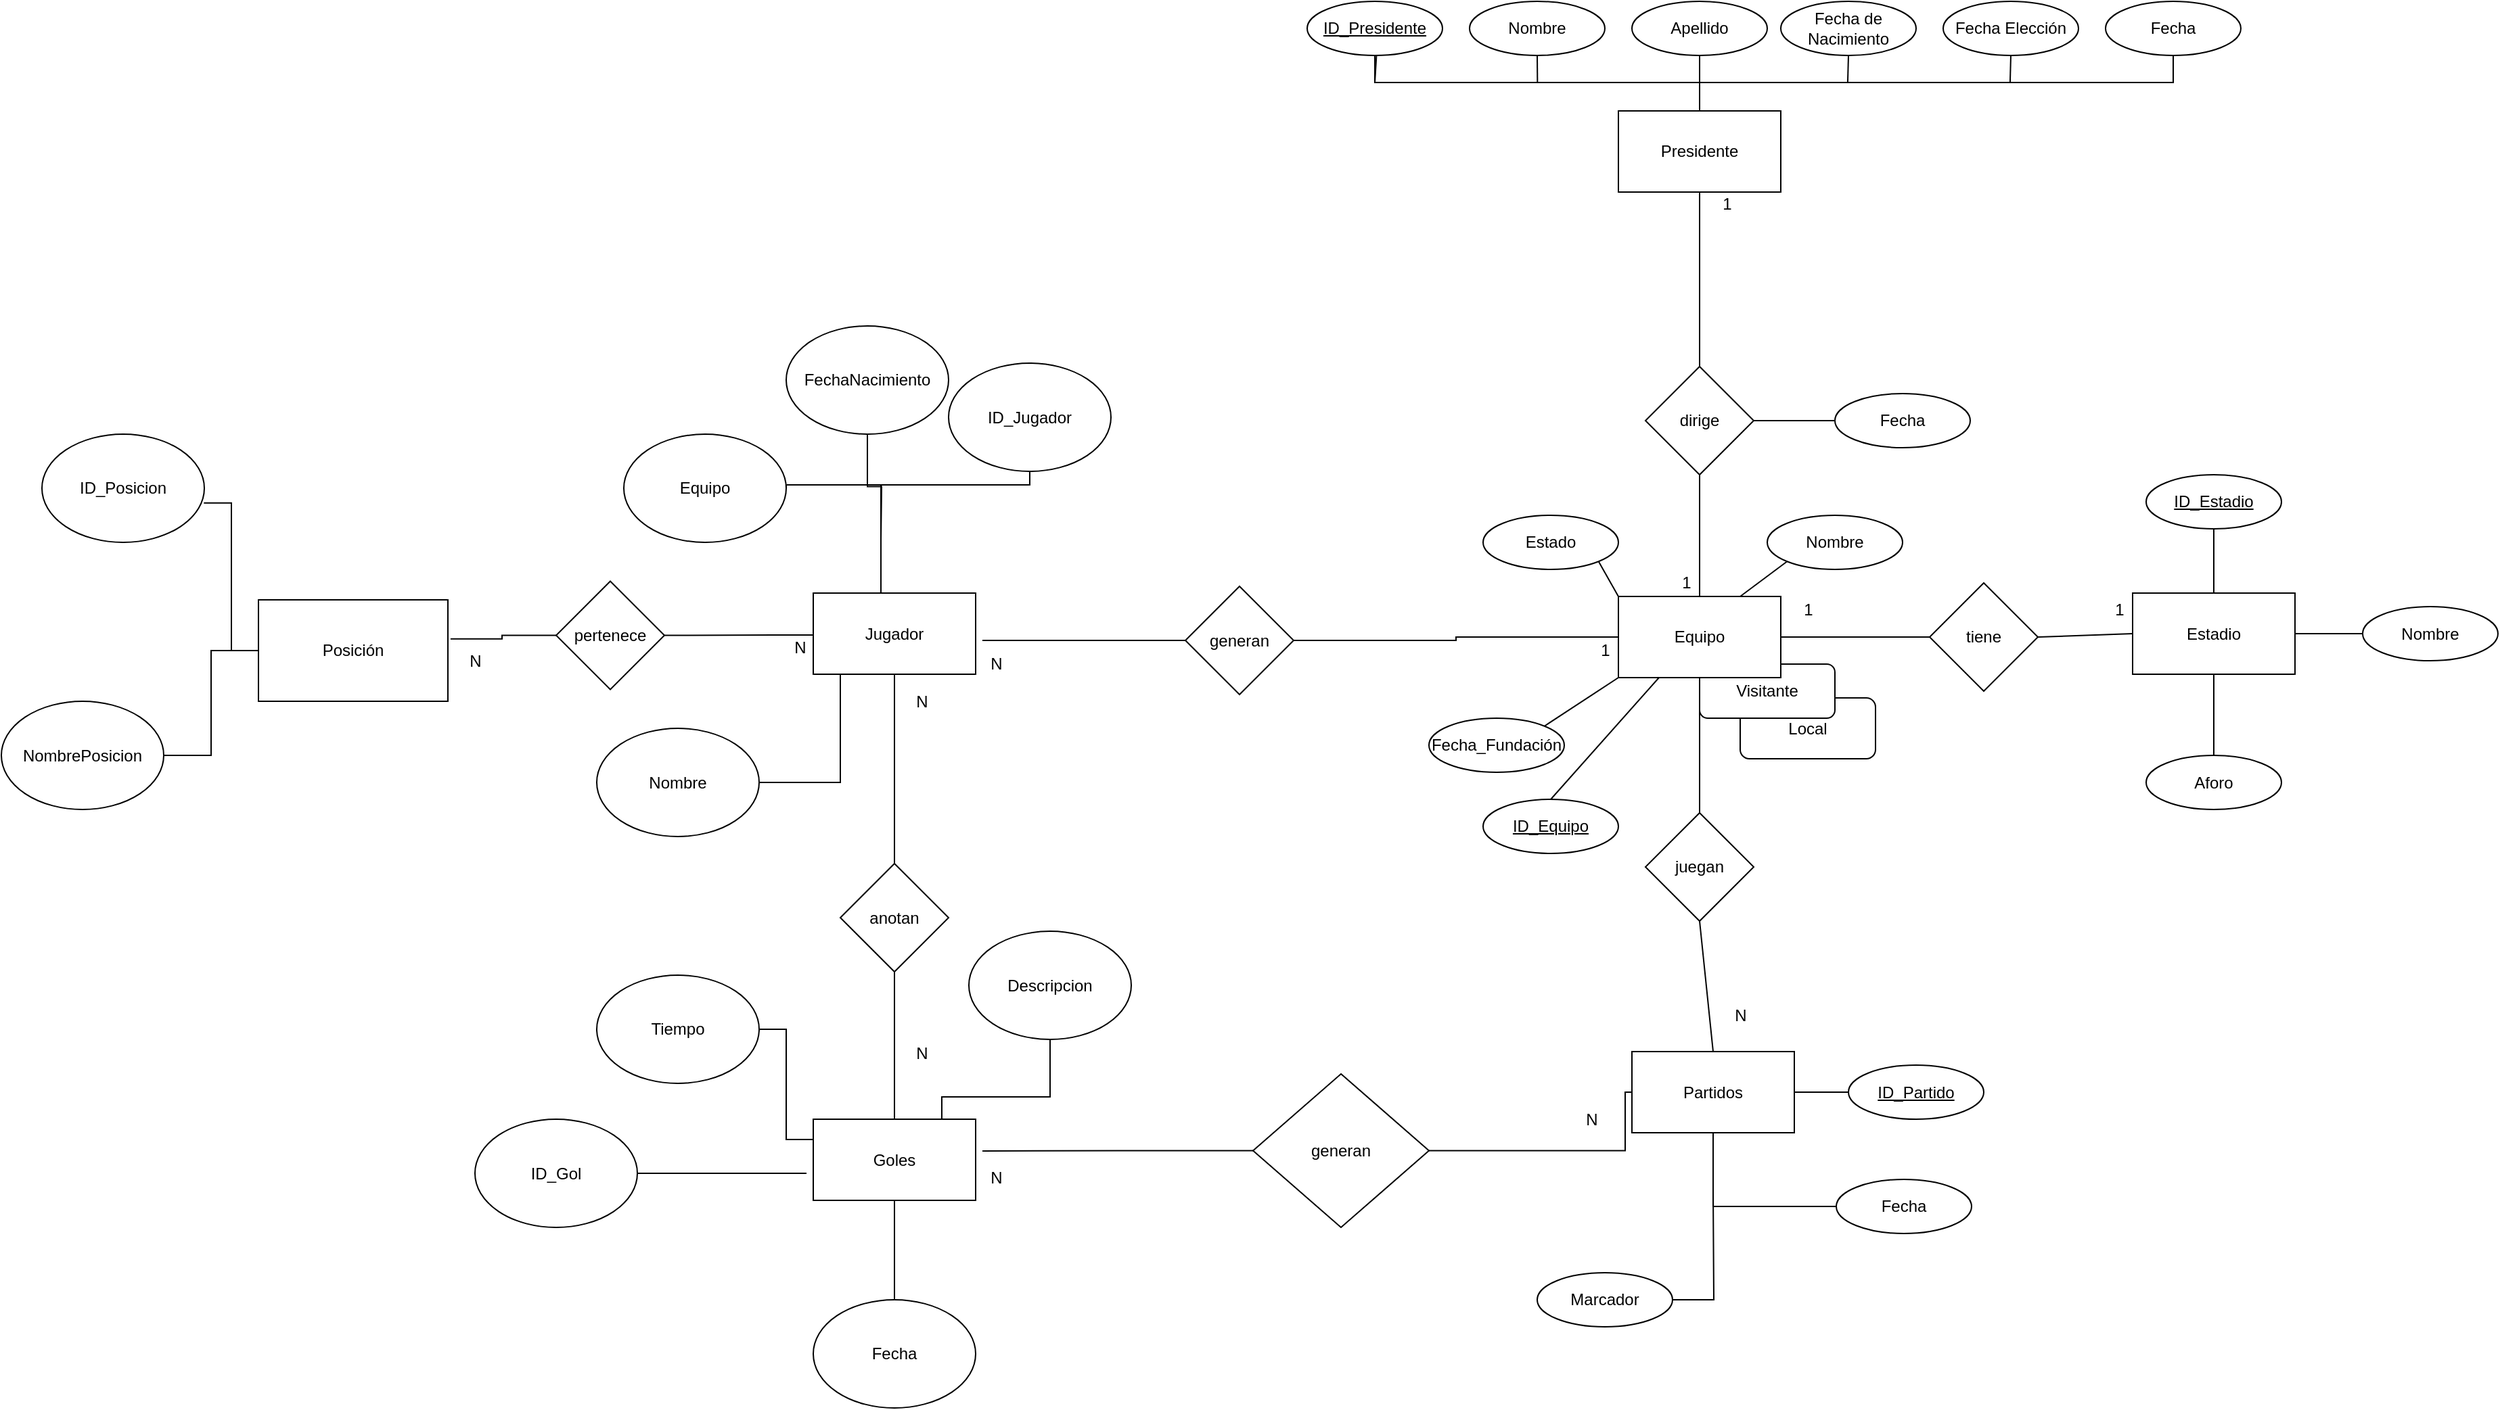 <mxfile version="14.4.2" type="google"><diagram id="R2lEEEUBdFMjLlhIrx00" name="Page-1"><mxGraphModel dx="4405" dy="1905" grid="1" gridSize="10" guides="1" tooltips="1" connect="1" arrows="1" fold="1" page="1" pageScale="1" pageWidth="850" pageHeight="1100" math="0" shadow="0" extFonts="Permanent Marker^https://fonts.googleapis.com/css?family=Permanent+Marker"><root><mxCell id="0"/><mxCell id="1" parent="0"/><mxCell id="-_QPTmtH51ijHGRGGX5_-3" style="rounded=0;orthogonalLoop=1;jettySize=auto;html=1;exitX=0.5;exitY=1;exitDx=0;exitDy=0;entryX=0.5;entryY=0;entryDx=0;entryDy=0;endArrow=none;endFill=0;" parent="1" source="-_QPTmtH51ijHGRGGX5_-2" target="-_QPTmtH51ijHGRGGX5_-1" edge="1"><mxGeometry relative="1" as="geometry"/></mxCell><mxCell id="-_QPTmtH51ijHGRGGX5_-5" style="edgeStyle=none;rounded=0;orthogonalLoop=1;jettySize=auto;html=1;exitX=0.5;exitY=0;exitDx=0;exitDy=0;entryX=0.5;entryY=1;entryDx=0;entryDy=0;endArrow=none;endFill=0;" parent="1" source="-_QPTmtH51ijHGRGGX5_-2" target="-_QPTmtH51ijHGRGGX5_-4" edge="1"><mxGeometry relative="1" as="geometry"/></mxCell><mxCell id="-_QPTmtH51ijHGRGGX5_-19" style="edgeStyle=none;rounded=0;orthogonalLoop=1;jettySize=auto;html=1;exitX=1;exitY=0.5;exitDx=0;exitDy=0;entryX=0;entryY=0.5;entryDx=0;entryDy=0;endArrow=none;endFill=0;" parent="1" source="-_QPTmtH51ijHGRGGX5_-2" target="-_QPTmtH51ijHGRGGX5_-18" edge="1"><mxGeometry relative="1" as="geometry"/></mxCell><mxCell id="-_QPTmtH51ijHGRGGX5_-2" value="dirige" style="rhombus;whiteSpace=wrap;html=1;" parent="1" vertex="1"><mxGeometry x="380" y="290" width="80" height="80" as="geometry"/></mxCell><mxCell id="-_QPTmtH51ijHGRGGX5_-9" style="edgeStyle=none;rounded=0;orthogonalLoop=1;jettySize=auto;html=1;exitX=0.5;exitY=0;exitDx=0;exitDy=0;entryX=0.5;entryY=1;entryDx=0;entryDy=0;endArrow=none;endFill=0;" parent="1" source="-_QPTmtH51ijHGRGGX5_-4" target="hKwOqKho05gHETFwIPS4-1" edge="1"><mxGeometry relative="1" as="geometry"/></mxCell><mxCell id="-_QPTmtH51ijHGRGGX5_-4" value="Presidente" style="rounded=0;whiteSpace=wrap;html=1;" parent="1" vertex="1"><mxGeometry x="360" y="101" width="120" height="60" as="geometry"/></mxCell><mxCell id="-_QPTmtH51ijHGRGGX5_-7" value="Local" style="rounded=1;whiteSpace=wrap;html=1;" parent="1" vertex="1"><mxGeometry x="450" y="535" width="100" height="45" as="geometry"/></mxCell><mxCell id="hKwOqKho05gHETFwIPS4-1" value="Apellido" style="ellipse;whiteSpace=wrap;html=1;align=center;" parent="1" vertex="1"><mxGeometry x="370" y="20" width="100" height="40" as="geometry"/></mxCell><mxCell id="-_QPTmtH51ijHGRGGX5_-12" style="edgeStyle=none;rounded=0;orthogonalLoop=1;jettySize=auto;html=1;exitX=0.5;exitY=1;exitDx=0;exitDy=0;endArrow=none;endFill=0;" parent="1" source="hKwOqKho05gHETFwIPS4-2" edge="1"><mxGeometry relative="1" as="geometry"><mxPoint x="300.176" y="80.0" as="targetPoint"/></mxGeometry></mxCell><mxCell id="hKwOqKho05gHETFwIPS4-2" value="Nombre" style="ellipse;whiteSpace=wrap;html=1;align=center;" parent="1" vertex="1"><mxGeometry x="250" y="20" width="100" height="40" as="geometry"/></mxCell><mxCell id="-_QPTmtH51ijHGRGGX5_-16" style="edgeStyle=none;rounded=0;orthogonalLoop=1;jettySize=auto;html=1;exitX=0.5;exitY=1;exitDx=0;exitDy=0;endArrow=none;endFill=0;" parent="1" source="hKwOqKho05gHETFwIPS4-3" edge="1"><mxGeometry relative="1" as="geometry"><mxPoint x="529.471" y="80.0" as="targetPoint"/></mxGeometry></mxCell><mxCell id="hKwOqKho05gHETFwIPS4-3" value="Fecha de Nacimiento" style="ellipse;whiteSpace=wrap;html=1;align=center;" parent="1" vertex="1"><mxGeometry x="480" y="20" width="100" height="40" as="geometry"/></mxCell><mxCell id="-_QPTmtH51ijHGRGGX5_-6" value="Visitante" style="rounded=1;whiteSpace=wrap;html=1;" parent="1" vertex="1"><mxGeometry x="420" y="510" width="100" height="40" as="geometry"/></mxCell><mxCell id="-_QPTmtH51ijHGRGGX5_-10" style="edgeStyle=none;rounded=0;orthogonalLoop=1;jettySize=auto;html=1;exitX=0.5;exitY=1;exitDx=0;exitDy=0;endArrow=none;endFill=0;" parent="1" edge="1"><mxGeometry relative="1" as="geometry"><mxPoint x="180" y="80" as="targetPoint"/><mxPoint x="180.0" y="60.0" as="sourcePoint"/></mxGeometry></mxCell><mxCell id="-_QPTmtH51ijHGRGGX5_-11" style="edgeStyle=none;rounded=0;orthogonalLoop=1;jettySize=auto;html=1;endArrow=none;endFill=0;" parent="1" edge="1"><mxGeometry relative="1" as="geometry"><mxPoint x="420" y="80.0" as="targetPoint"/><mxPoint x="181.212" y="59.994" as="sourcePoint"/><Array as="points"><mxPoint x="180" y="80"/></Array></mxGeometry></mxCell><mxCell id="-_QPTmtH51ijHGRGGX5_-26" style="edgeStyle=none;rounded=0;orthogonalLoop=1;jettySize=auto;html=1;exitX=0.5;exitY=1;exitDx=0;exitDy=0;entryX=0.5;entryY=0;entryDx=0;entryDy=0;endArrow=none;endFill=0;" parent="1" source="-_QPTmtH51ijHGRGGX5_-1" target="hKwOqKho05gHETFwIPS4-23" edge="1"><mxGeometry relative="1" as="geometry"/></mxCell><mxCell id="-_QPTmtH51ijHGRGGX5_-28" style="edgeStyle=none;rounded=0;orthogonalLoop=1;jettySize=auto;html=1;exitX=1;exitY=0.5;exitDx=0;exitDy=0;entryX=0;entryY=0.5;entryDx=0;entryDy=0;endArrow=none;endFill=0;" parent="1" source="-_QPTmtH51ijHGRGGX5_-1" target="hKwOqKho05gHETFwIPS4-12" edge="1"><mxGeometry relative="1" as="geometry"/></mxCell><mxCell id="-_QPTmtH51ijHGRGGX5_-1" value="Equipo" style="rounded=0;whiteSpace=wrap;html=1;" parent="1" vertex="1"><mxGeometry x="360" y="460" width="120" height="60" as="geometry"/></mxCell><mxCell id="-_QPTmtH51ijHGRGGX5_-17" style="edgeStyle=none;rounded=0;orthogonalLoop=1;jettySize=auto;html=1;exitX=0.5;exitY=1;exitDx=0;exitDy=0;endArrow=none;endFill=0;" parent="1" source="hKwOqKho05gHETFwIPS4-5" edge="1"><mxGeometry relative="1" as="geometry"><mxPoint x="649.471" y="80.0" as="targetPoint"/></mxGeometry></mxCell><mxCell id="hKwOqKho05gHETFwIPS4-5" value="Fecha Elección" style="ellipse;whiteSpace=wrap;html=1;align=center;" parent="1" vertex="1"><mxGeometry x="600" y="20" width="100" height="40" as="geometry"/></mxCell><mxCell id="-_QPTmtH51ijHGRGGX5_-14" style="edgeStyle=none;rounded=0;orthogonalLoop=1;jettySize=auto;html=1;exitX=0.5;exitY=1;exitDx=0;exitDy=0;endArrow=none;endFill=0;" parent="1" source="hKwOqKho05gHETFwIPS4-8" edge="1"><mxGeometry relative="1" as="geometry"><mxPoint x="420" y="80.0" as="targetPoint"/><Array as="points"><mxPoint x="770" y="80"/></Array></mxGeometry></mxCell><mxCell id="hKwOqKho05gHETFwIPS4-8" value="Fecha" style="ellipse;whiteSpace=wrap;html=1;align=center;" parent="1" vertex="1"><mxGeometry x="720" y="20" width="100" height="40" as="geometry"/></mxCell><mxCell id="-_QPTmtH51ijHGRGGX5_-29" style="edgeStyle=none;rounded=0;orthogonalLoop=1;jettySize=auto;html=1;exitX=1;exitY=0.5;exitDx=0;exitDy=0;entryX=0;entryY=0.5;entryDx=0;entryDy=0;endArrow=none;endFill=0;" parent="1" source="hKwOqKho05gHETFwIPS4-12" target="hKwOqKho05gHETFwIPS4-13" edge="1"><mxGeometry relative="1" as="geometry"/></mxCell><mxCell id="hKwOqKho05gHETFwIPS4-12" value="tiene" style="rhombus;whiteSpace=wrap;html=1;" parent="1" vertex="1"><mxGeometry x="590" y="450" width="80" height="80" as="geometry"/></mxCell><mxCell id="-_QPTmtH51ijHGRGGX5_-32" style="edgeStyle=none;rounded=0;orthogonalLoop=1;jettySize=auto;html=1;exitX=1;exitY=0.5;exitDx=0;exitDy=0;entryX=0;entryY=0.5;entryDx=0;entryDy=0;endArrow=none;endFill=0;" parent="1" source="hKwOqKho05gHETFwIPS4-13" target="hKwOqKho05gHETFwIPS4-15" edge="1"><mxGeometry relative="1" as="geometry"/></mxCell><mxCell id="hKwOqKho05gHETFwIPS4-13" value="Estadio" style="rounded=0;whiteSpace=wrap;html=1;" parent="1" vertex="1"><mxGeometry x="740" y="457.5" width="120" height="60" as="geometry"/></mxCell><mxCell id="hKwOqKho05gHETFwIPS4-15" value="Nombre" style="ellipse;whiteSpace=wrap;html=1;align=center;" parent="1" vertex="1"><mxGeometry x="910" y="467.5" width="100" height="40" as="geometry"/></mxCell><mxCell id="-_QPTmtH51ijHGRGGX5_-31" style="edgeStyle=none;rounded=0;orthogonalLoop=1;jettySize=auto;html=1;exitX=0.5;exitY=0;exitDx=0;exitDy=0;entryX=0.5;entryY=1;entryDx=0;entryDy=0;endArrow=none;endFill=0;" parent="1" source="hKwOqKho05gHETFwIPS4-16" target="hKwOqKho05gHETFwIPS4-13" edge="1"><mxGeometry relative="1" as="geometry"/></mxCell><mxCell id="hKwOqKho05gHETFwIPS4-16" value="Aforo" style="ellipse;whiteSpace=wrap;html=1;align=center;" parent="1" vertex="1"><mxGeometry x="750" y="577.5" width="100" height="40" as="geometry"/></mxCell><mxCell id="-_QPTmtH51ijHGRGGX5_-13" value="ID_Presidente" style="ellipse;whiteSpace=wrap;html=1;align=center;fontStyle=4;" parent="1" vertex="1"><mxGeometry x="130" y="20" width="100" height="40" as="geometry"/></mxCell><mxCell id="-_QPTmtH51ijHGRGGX5_-18" value="Fecha" style="ellipse;whiteSpace=wrap;html=1;align=center;" parent="1" vertex="1"><mxGeometry x="520" y="310" width="100" height="40" as="geometry"/></mxCell><mxCell id="-_QPTmtH51ijHGRGGX5_-25" style="edgeStyle=none;rounded=0;orthogonalLoop=1;jettySize=auto;html=1;exitX=0;exitY=1;exitDx=0;exitDy=0;entryX=0.75;entryY=0;entryDx=0;entryDy=0;endArrow=none;endFill=0;" parent="1" source="hKwOqKho05gHETFwIPS4-19" target="-_QPTmtH51ijHGRGGX5_-1" edge="1"><mxGeometry relative="1" as="geometry"/></mxCell><mxCell id="hKwOqKho05gHETFwIPS4-19" value="Nombre" style="ellipse;whiteSpace=wrap;html=1;align=center;" parent="1" vertex="1"><mxGeometry x="470" y="400" width="100" height="40" as="geometry"/></mxCell><mxCell id="xHuwHmT3ZePTgsnVxP4Y-5" style="edgeStyle=orthogonalEdgeStyle;rounded=0;orthogonalLoop=1;jettySize=auto;html=1;entryX=0.997;entryY=0.636;entryDx=0;entryDy=0;entryPerimeter=0;endArrow=none;endFill=0;" parent="1" source="xHuwHmT3ZePTgsnVxP4Y-2" target="xHuwHmT3ZePTgsnVxP4Y-3" edge="1"><mxGeometry relative="1" as="geometry"/></mxCell><mxCell id="xHuwHmT3ZePTgsnVxP4Y-6" style="edgeStyle=orthogonalEdgeStyle;rounded=0;orthogonalLoop=1;jettySize=auto;html=1;entryX=1;entryY=0.5;entryDx=0;entryDy=0;endArrow=none;endFill=0;" parent="1" source="xHuwHmT3ZePTgsnVxP4Y-2" target="xHuwHmT3ZePTgsnVxP4Y-4" edge="1"><mxGeometry relative="1" as="geometry"/></mxCell><mxCell id="xHuwHmT3ZePTgsnVxP4Y-2" value="Posición" style="rounded=0;whiteSpace=wrap;html=1;" parent="1" vertex="1"><mxGeometry x="-645" y="462.5" width="140" height="75" as="geometry"/></mxCell><mxCell id="-_QPTmtH51ijHGRGGX5_-23" style="edgeStyle=none;rounded=0;orthogonalLoop=1;jettySize=auto;html=1;exitX=1;exitY=0;exitDx=0;exitDy=0;entryX=0;entryY=1;entryDx=0;entryDy=0;endArrow=none;endFill=0;" parent="1" source="hKwOqKho05gHETFwIPS4-20" target="-_QPTmtH51ijHGRGGX5_-1" edge="1"><mxGeometry relative="1" as="geometry"/></mxCell><mxCell id="hKwOqKho05gHETFwIPS4-20" value="Fecha_Fundación" style="ellipse;whiteSpace=wrap;html=1;align=center;" parent="1" vertex="1"><mxGeometry x="220" y="550" width="100" height="40" as="geometry"/></mxCell><mxCell id="-_QPTmtH51ijHGRGGX5_-30" style="edgeStyle=none;rounded=0;orthogonalLoop=1;jettySize=auto;html=1;exitX=0.5;exitY=1;exitDx=0;exitDy=0;entryX=0.5;entryY=0;entryDx=0;entryDy=0;endArrow=none;endFill=0;" parent="1" source="-_QPTmtH51ijHGRGGX5_-20" target="hKwOqKho05gHETFwIPS4-13" edge="1"><mxGeometry relative="1" as="geometry"/></mxCell><mxCell id="-_QPTmtH51ijHGRGGX5_-20" value="ID_Estadio" style="ellipse;whiteSpace=wrap;html=1;align=center;fontStyle=4;" parent="1" vertex="1"><mxGeometry x="750" y="370" width="100" height="40" as="geometry"/></mxCell><mxCell id="xHuwHmT3ZePTgsnVxP4Y-3" value="ID_Posicion" style="ellipse;whiteSpace=wrap;html=1;" parent="1" vertex="1"><mxGeometry x="-805" y="340" width="120" height="80" as="geometry"/></mxCell><mxCell id="xHuwHmT3ZePTgsnVxP4Y-4" value="NombrePosicion" style="ellipse;whiteSpace=wrap;html=1;" parent="1" vertex="1"><mxGeometry x="-835" y="537.5" width="120" height="80" as="geometry"/></mxCell><mxCell id="-_QPTmtH51ijHGRGGX5_-24" style="edgeStyle=none;rounded=0;orthogonalLoop=1;jettySize=auto;html=1;exitX=1;exitY=1;exitDx=0;exitDy=0;entryX=0;entryY=0;entryDx=0;entryDy=0;endArrow=none;endFill=0;" parent="1" source="hKwOqKho05gHETFwIPS4-22" target="-_QPTmtH51ijHGRGGX5_-1" edge="1"><mxGeometry relative="1" as="geometry"/></mxCell><mxCell id="hKwOqKho05gHETFwIPS4-22" value="Estado" style="ellipse;whiteSpace=wrap;html=1;align=center;" parent="1" vertex="1"><mxGeometry x="260" y="400" width="100" height="40" as="geometry"/></mxCell><mxCell id="xHuwHmT3ZePTgsnVxP4Y-8" style="edgeStyle=orthogonalEdgeStyle;rounded=0;orthogonalLoop=1;jettySize=auto;html=1;entryX=1.014;entryY=0.385;entryDx=0;entryDy=0;entryPerimeter=0;endArrow=none;endFill=0;" parent="1" source="xHuwHmT3ZePTgsnVxP4Y-7" target="xHuwHmT3ZePTgsnVxP4Y-2" edge="1"><mxGeometry relative="1" as="geometry"/></mxCell><mxCell id="xHuwHmT3ZePTgsnVxP4Y-7" value="pertenece" style="rhombus;whiteSpace=wrap;html=1;" parent="1" vertex="1"><mxGeometry x="-425" y="448.75" width="80" height="80" as="geometry"/></mxCell><mxCell id="xHuwHmT3ZePTgsnVxP4Y-15" style="edgeStyle=orthogonalEdgeStyle;rounded=0;orthogonalLoop=1;jettySize=auto;html=1;entryX=1;entryY=0.5;entryDx=0;entryDy=0;endArrow=none;endFill=0;" parent="1" source="xHuwHmT3ZePTgsnVxP4Y-9" target="xHuwHmT3ZePTgsnVxP4Y-7" edge="1"><mxGeometry relative="1" as="geometry"><Array as="points"><mxPoint x="-265" y="488.5"/><mxPoint x="-265" y="488.5"/></Array></mxGeometry></mxCell><mxCell id="xHuwHmT3ZePTgsnVxP4Y-16" style="edgeStyle=orthogonalEdgeStyle;rounded=0;orthogonalLoop=1;jettySize=auto;html=1;endArrow=none;endFill=0;entryX=1;entryY=0.5;entryDx=0;entryDy=0;" parent="1" source="xHuwHmT3ZePTgsnVxP4Y-9" target="xHuwHmT3ZePTgsnVxP4Y-13" edge="1"><mxGeometry relative="1" as="geometry"><mxPoint x="-235" y="377.5" as="targetPoint"/><Array as="points"><mxPoint x="-185" y="377.5"/><mxPoint x="-255" y="377.5"/></Array></mxGeometry></mxCell><mxCell id="xHuwHmT3ZePTgsnVxP4Y-20" style="edgeStyle=orthogonalEdgeStyle;rounded=0;orthogonalLoop=1;jettySize=auto;html=1;endArrow=none;endFill=0;" parent="1" source="xHuwHmT3ZePTgsnVxP4Y-9" edge="1"><mxGeometry relative="1" as="geometry"><mxPoint x="-175" y="657.5" as="targetPoint"/></mxGeometry></mxCell><mxCell id="xHuwHmT3ZePTgsnVxP4Y-9" value="Jugador" style="rounded=0;whiteSpace=wrap;html=1;" parent="1" vertex="1"><mxGeometry x="-235" y="457.5" width="120" height="60" as="geometry"/></mxCell><mxCell id="xHuwHmT3ZePTgsnVxP4Y-17" style="edgeStyle=orthogonalEdgeStyle;rounded=0;orthogonalLoop=1;jettySize=auto;html=1;endArrow=none;endFill=0;" parent="1" source="xHuwHmT3ZePTgsnVxP4Y-10" edge="1"><mxGeometry relative="1" as="geometry"><mxPoint x="-185" y="417.5" as="targetPoint"/></mxGeometry></mxCell><mxCell id="xHuwHmT3ZePTgsnVxP4Y-10" value="FechaNacimiento" style="ellipse;whiteSpace=wrap;html=1;" parent="1" vertex="1"><mxGeometry x="-255" y="260" width="120" height="80" as="geometry"/></mxCell><mxCell id="xHuwHmT3ZePTgsnVxP4Y-19" style="edgeStyle=orthogonalEdgeStyle;rounded=0;orthogonalLoop=1;jettySize=auto;html=1;entryX=0.5;entryY=1;entryDx=0;entryDy=0;endArrow=none;endFill=0;" parent="1" source="xHuwHmT3ZePTgsnVxP4Y-11" target="xHuwHmT3ZePTgsnVxP4Y-9" edge="1"><mxGeometry relative="1" as="geometry"><Array as="points"><mxPoint x="-215" y="597.5"/><mxPoint x="-215" y="517.5"/></Array></mxGeometry></mxCell><mxCell id="xHuwHmT3ZePTgsnVxP4Y-11" value="Nombre" style="ellipse;whiteSpace=wrap;html=1;" parent="1" vertex="1"><mxGeometry x="-395" y="557.5" width="120" height="80" as="geometry"/></mxCell><mxCell id="xHuwHmT3ZePTgsnVxP4Y-18" style="edgeStyle=orthogonalEdgeStyle;rounded=0;orthogonalLoop=1;jettySize=auto;html=1;endArrow=none;endFill=0;" parent="1" source="xHuwHmT3ZePTgsnVxP4Y-12" edge="1"><mxGeometry relative="1" as="geometry"><mxPoint x="-185" y="447.5" as="targetPoint"/><Array as="points"><mxPoint x="-75" y="377.5"/><mxPoint x="-185" y="377.5"/></Array></mxGeometry></mxCell><mxCell id="xHuwHmT3ZePTgsnVxP4Y-12" value="ID_Jugador" style="ellipse;whiteSpace=wrap;html=1;" parent="1" vertex="1"><mxGeometry x="-135" y="287.5" width="120" height="80" as="geometry"/></mxCell><mxCell id="xHuwHmT3ZePTgsnVxP4Y-13" value="Equipo" style="ellipse;whiteSpace=wrap;html=1;" parent="1" vertex="1"><mxGeometry x="-375" y="340" width="120" height="80" as="geometry"/></mxCell><mxCell id="-_QPTmtH51ijHGRGGX5_-27" style="edgeStyle=none;rounded=0;orthogonalLoop=1;jettySize=auto;html=1;exitX=0.5;exitY=1;exitDx=0;exitDy=0;entryX=0.5;entryY=0;entryDx=0;entryDy=0;endArrow=none;endFill=0;" parent="1" source="hKwOqKho05gHETFwIPS4-23" target="hKwOqKho05gHETFwIPS4-24" edge="1"><mxGeometry relative="1" as="geometry"/></mxCell><mxCell id="hKwOqKho05gHETFwIPS4-23" value="juegan" style="rhombus;whiteSpace=wrap;html=1;" parent="1" vertex="1"><mxGeometry x="380" y="620" width="80" height="80" as="geometry"/></mxCell><mxCell id="-_QPTmtH51ijHGRGGX5_-22" style="edgeStyle=none;rounded=0;orthogonalLoop=1;jettySize=auto;html=1;exitX=0.5;exitY=0;exitDx=0;exitDy=0;entryX=0.25;entryY=1;entryDx=0;entryDy=0;endArrow=none;endFill=0;" parent="1" source="-_QPTmtH51ijHGRGGX5_-21" target="-_QPTmtH51ijHGRGGX5_-1" edge="1"><mxGeometry relative="1" as="geometry"/></mxCell><mxCell id="-_QPTmtH51ijHGRGGX5_-21" value="ID_Equipo" style="ellipse;whiteSpace=wrap;html=1;align=center;fontStyle=4;" parent="1" vertex="1"><mxGeometry x="260" y="610" width="100" height="40" as="geometry"/></mxCell><mxCell id="hKwOqKho05gHETFwIPS4-24" value="Partidos" style="rounded=0;whiteSpace=wrap;html=1;" parent="1" vertex="1"><mxGeometry x="370" y="796.5" width="120" height="60" as="geometry"/></mxCell><mxCell id="xHuwHmT3ZePTgsnVxP4Y-42" style="edgeStyle=orthogonalEdgeStyle;rounded=0;orthogonalLoop=1;jettySize=auto;html=1;endArrow=none;endFill=0;" parent="1" source="hKwOqKho05gHETFwIPS4-25" target="hKwOqKho05gHETFwIPS4-24" edge="1"><mxGeometry relative="1" as="geometry"/></mxCell><mxCell id="hKwOqKho05gHETFwIPS4-25" value="ID_Partido" style="ellipse;whiteSpace=wrap;html=1;align=center;fontStyle=4;" parent="1" vertex="1"><mxGeometry x="530" y="806.5" width="100" height="40" as="geometry"/></mxCell><mxCell id="xHuwHmT3ZePTgsnVxP4Y-43" style="edgeStyle=orthogonalEdgeStyle;rounded=0;orthogonalLoop=1;jettySize=auto;html=1;entryX=0.5;entryY=1;entryDx=0;entryDy=0;endArrow=none;endFill=0;" parent="1" source="hKwOqKho05gHETFwIPS4-26" target="hKwOqKho05gHETFwIPS4-24" edge="1"><mxGeometry relative="1" as="geometry"/></mxCell><mxCell id="hKwOqKho05gHETFwIPS4-26" value="Fecha" style="ellipse;whiteSpace=wrap;html=1;align=center;" parent="1" vertex="1"><mxGeometry x="521" y="891" width="100" height="40" as="geometry"/></mxCell><mxCell id="xHuwHmT3ZePTgsnVxP4Y-21" value="anotan" style="rhombus;whiteSpace=wrap;html=1;" parent="1" vertex="1"><mxGeometry x="-215" y="657.5" width="80" height="80" as="geometry"/></mxCell><mxCell id="xHuwHmT3ZePTgsnVxP4Y-23" style="edgeStyle=orthogonalEdgeStyle;rounded=0;orthogonalLoop=1;jettySize=auto;html=1;entryX=0.5;entryY=1;entryDx=0;entryDy=0;endArrow=none;endFill=0;" parent="1" source="xHuwHmT3ZePTgsnVxP4Y-22" target="xHuwHmT3ZePTgsnVxP4Y-21" edge="1"><mxGeometry relative="1" as="geometry"/></mxCell><mxCell id="xHuwHmT3ZePTgsnVxP4Y-38" style="edgeStyle=orthogonalEdgeStyle;rounded=0;orthogonalLoop=1;jettySize=auto;html=1;endArrow=none;endFill=0;" parent="1" source="xHuwHmT3ZePTgsnVxP4Y-22" target="xHuwHmT3ZePTgsnVxP4Y-37" edge="1"><mxGeometry relative="1" as="geometry"><mxPoint x="-50" y="800" as="targetPoint"/><Array as="points"><mxPoint x="-140" y="830"/><mxPoint x="-60" y="830"/></Array></mxGeometry></mxCell><mxCell id="xHuwHmT3ZePTgsnVxP4Y-22" value="Goles&lt;br&gt;" style="rounded=0;whiteSpace=wrap;html=1;" parent="1" vertex="1"><mxGeometry x="-235" y="846.5" width="120" height="60" as="geometry"/></mxCell><mxCell id="xHuwHmT3ZePTgsnVxP4Y-24" value="N" style="text;html=1;align=center;verticalAlign=middle;resizable=0;points=[];autosize=1;" parent="1" vertex="1"><mxGeometry x="-165" y="787.5" width="20" height="20" as="geometry"/></mxCell><mxCell id="xHuwHmT3ZePTgsnVxP4Y-44" style="edgeStyle=orthogonalEdgeStyle;rounded=0;orthogonalLoop=1;jettySize=auto;html=1;endArrow=none;endFill=0;" parent="1" source="hKwOqKho05gHETFwIPS4-27" edge="1"><mxGeometry relative="1" as="geometry"><mxPoint x="430" y="900" as="targetPoint"/></mxGeometry></mxCell><mxCell id="hKwOqKho05gHETFwIPS4-27" value="Marcador" style="ellipse;whiteSpace=wrap;html=1;align=center;" parent="1" vertex="1"><mxGeometry x="300" y="960" width="100" height="40" as="geometry"/></mxCell><mxCell id="xHuwHmT3ZePTgsnVxP4Y-25" value="N" style="text;html=1;align=center;verticalAlign=middle;resizable=0;points=[];autosize=1;" parent="1" vertex="1"><mxGeometry x="-165" y="527.5" width="20" height="20" as="geometry"/></mxCell><mxCell id="xHuwHmT3ZePTgsnVxP4Y-26" value="N" style="text;html=1;align=center;verticalAlign=middle;resizable=0;points=[];autosize=1;" parent="1" vertex="1"><mxGeometry x="-255" y="487.5" width="20" height="20" as="geometry"/></mxCell><mxCell id="xHuwHmT3ZePTgsnVxP4Y-27" value="N" style="text;html=1;align=center;verticalAlign=middle;resizable=0;points=[];autosize=1;" parent="1" vertex="1"><mxGeometry x="-495" y="497.5" width="20" height="20" as="geometry"/></mxCell><mxCell id="xHuwHmT3ZePTgsnVxP4Y-29" style="edgeStyle=orthogonalEdgeStyle;rounded=0;orthogonalLoop=1;jettySize=auto;html=1;endArrow=none;endFill=0;" parent="1" source="hKwOqKho05gHETFwIPS4-28" edge="1"><mxGeometry relative="1" as="geometry"><mxPoint x="-110" y="492.5" as="targetPoint"/></mxGeometry></mxCell><mxCell id="xHuwHmT3ZePTgsnVxP4Y-30" style="edgeStyle=orthogonalEdgeStyle;rounded=0;orthogonalLoop=1;jettySize=auto;html=1;entryX=0;entryY=0.5;entryDx=0;entryDy=0;endArrow=none;endFill=0;" parent="1" source="hKwOqKho05gHETFwIPS4-28" target="-_QPTmtH51ijHGRGGX5_-1" edge="1"><mxGeometry relative="1" as="geometry"/></mxCell><mxCell id="hKwOqKho05gHETFwIPS4-28" value="generan" style="rhombus;whiteSpace=wrap;html=1;" parent="1" vertex="1"><mxGeometry x="40" y="452.5" width="80" height="80" as="geometry"/></mxCell><mxCell id="xHuwHmT3ZePTgsnVxP4Y-32" style="edgeStyle=orthogonalEdgeStyle;rounded=0;orthogonalLoop=1;jettySize=auto;html=1;endArrow=none;endFill=0;" parent="1" source="xHuwHmT3ZePTgsnVxP4Y-31" edge="1"><mxGeometry relative="1" as="geometry"><mxPoint x="-240" y="886.5" as="targetPoint"/></mxGeometry></mxCell><mxCell id="xHuwHmT3ZePTgsnVxP4Y-31" value="ID_Gol" style="ellipse;whiteSpace=wrap;html=1;" parent="1" vertex="1"><mxGeometry x="-485" y="846.5" width="120" height="80" as="geometry"/></mxCell><mxCell id="xHuwHmT3ZePTgsnVxP4Y-34" style="edgeStyle=orthogonalEdgeStyle;rounded=0;orthogonalLoop=1;jettySize=auto;html=1;entryX=0;entryY=0.25;entryDx=0;entryDy=0;endArrow=none;endFill=0;" parent="1" source="xHuwHmT3ZePTgsnVxP4Y-33" target="xHuwHmT3ZePTgsnVxP4Y-22" edge="1"><mxGeometry relative="1" as="geometry"/></mxCell><mxCell id="xHuwHmT3ZePTgsnVxP4Y-33" value="Tiempo&lt;br&gt;" style="ellipse;whiteSpace=wrap;html=1;" parent="1" vertex="1"><mxGeometry x="-395" y="740" width="120" height="80" as="geometry"/></mxCell><mxCell id="xHuwHmT3ZePTgsnVxP4Y-36" style="edgeStyle=orthogonalEdgeStyle;rounded=0;orthogonalLoop=1;jettySize=auto;html=1;endArrow=none;endFill=0;" parent="1" source="xHuwHmT3ZePTgsnVxP4Y-35" target="xHuwHmT3ZePTgsnVxP4Y-22" edge="1"><mxGeometry relative="1" as="geometry"/></mxCell><mxCell id="xHuwHmT3ZePTgsnVxP4Y-35" value="Fecha" style="ellipse;whiteSpace=wrap;html=1;" parent="1" vertex="1"><mxGeometry x="-235" y="980" width="120" height="80" as="geometry"/></mxCell><mxCell id="xHuwHmT3ZePTgsnVxP4Y-37" value="Descripcion" style="ellipse;whiteSpace=wrap;html=1;" parent="1" vertex="1"><mxGeometry x="-120" y="707.5" width="120" height="80" as="geometry"/></mxCell><mxCell id="xHuwHmT3ZePTgsnVxP4Y-40" style="edgeStyle=orthogonalEdgeStyle;rounded=0;orthogonalLoop=1;jettySize=auto;html=1;endArrow=none;endFill=0;" parent="1" source="xHuwHmT3ZePTgsnVxP4Y-39" edge="1"><mxGeometry relative="1" as="geometry"><mxPoint x="-110" y="870" as="targetPoint"/></mxGeometry></mxCell><mxCell id="xHuwHmT3ZePTgsnVxP4Y-41" style="edgeStyle=orthogonalEdgeStyle;rounded=0;orthogonalLoop=1;jettySize=auto;html=1;entryX=0;entryY=0.5;entryDx=0;entryDy=0;endArrow=none;endFill=0;" parent="1" source="xHuwHmT3ZePTgsnVxP4Y-39" target="hKwOqKho05gHETFwIPS4-24" edge="1"><mxGeometry relative="1" as="geometry"><Array as="points"><mxPoint x="365" y="870"/></Array></mxGeometry></mxCell><mxCell id="xHuwHmT3ZePTgsnVxP4Y-39" value="generan" style="rhombus;whiteSpace=wrap;html=1;" parent="1" vertex="1"><mxGeometry x="90" y="813" width="130" height="113.5" as="geometry"/></mxCell><mxCell id="xHuwHmT3ZePTgsnVxP4Y-45" value="N" style="text;html=1;align=center;verticalAlign=middle;resizable=0;points=[];autosize=1;" parent="1" vertex="1"><mxGeometry x="-110" y="880" width="20" height="20" as="geometry"/></mxCell><mxCell id="xHuwHmT3ZePTgsnVxP4Y-46" value="N" style="text;html=1;align=center;verticalAlign=middle;resizable=0;points=[];autosize=1;" parent="1" vertex="1"><mxGeometry x="330" y="836.5" width="20" height="20" as="geometry"/></mxCell><mxCell id="xHuwHmT3ZePTgsnVxP4Y-47" value="1" style="text;html=1;align=center;verticalAlign=middle;resizable=0;points=[];autosize=1;" vertex="1" parent="1"><mxGeometry x="430" y="160" width="20" height="20" as="geometry"/></mxCell><mxCell id="xHuwHmT3ZePTgsnVxP4Y-48" value="1" style="text;html=1;align=center;verticalAlign=middle;resizable=0;points=[];autosize=1;" vertex="1" parent="1"><mxGeometry x="400" y="440" width="20" height="20" as="geometry"/></mxCell><mxCell id="xHuwHmT3ZePTgsnVxP4Y-49" value="1" style="text;html=1;align=center;verticalAlign=middle;resizable=0;points=[];autosize=1;" vertex="1" parent="1"><mxGeometry x="490" y="460" width="20" height="20" as="geometry"/></mxCell><mxCell id="xHuwHmT3ZePTgsnVxP4Y-50" value="1" style="text;html=1;align=center;verticalAlign=middle;resizable=0;points=[];autosize=1;" vertex="1" parent="1"><mxGeometry x="720" y="460" width="20" height="20" as="geometry"/></mxCell><mxCell id="xHuwHmT3ZePTgsnVxP4Y-51" value="1" style="text;html=1;align=center;verticalAlign=middle;resizable=0;points=[];autosize=1;" vertex="1" parent="1"><mxGeometry x="340" y="490" width="20" height="20" as="geometry"/></mxCell><mxCell id="xHuwHmT3ZePTgsnVxP4Y-52" value="N" style="text;html=1;align=center;verticalAlign=middle;resizable=0;points=[];autosize=1;" vertex="1" parent="1"><mxGeometry x="-110" y="500" width="20" height="20" as="geometry"/></mxCell><mxCell id="xHuwHmT3ZePTgsnVxP4Y-53" value="N" style="text;html=1;align=center;verticalAlign=middle;resizable=0;points=[];autosize=1;" vertex="1" parent="1"><mxGeometry x="440" y="760" width="20" height="20" as="geometry"/></mxCell></root></mxGraphModel></diagram></mxfile>